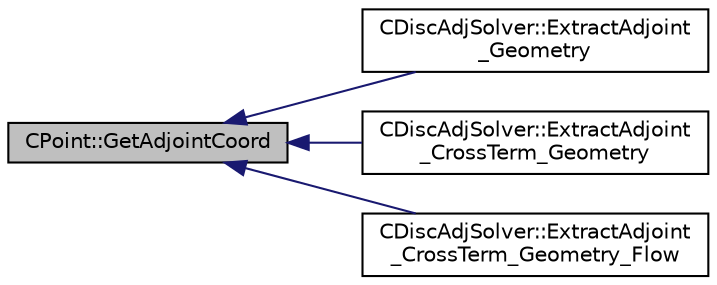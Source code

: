 digraph "CPoint::GetAdjointCoord"
{
  edge [fontname="Helvetica",fontsize="10",labelfontname="Helvetica",labelfontsize="10"];
  node [fontname="Helvetica",fontsize="10",shape=record];
  rankdir="LR";
  Node45 [label="CPoint::GetAdjointCoord",height=0.2,width=0.4,color="black", fillcolor="grey75", style="filled", fontcolor="black"];
  Node45 -> Node46 [dir="back",color="midnightblue",fontsize="10",style="solid",fontname="Helvetica"];
  Node46 [label="CDiscAdjSolver::ExtractAdjoint\l_Geometry",height=0.2,width=0.4,color="black", fillcolor="white", style="filled",URL="$class_c_disc_adj_solver.html#acd0d337e81eccf487ab7efafedced3b6",tooltip="A virtual member. "];
  Node45 -> Node47 [dir="back",color="midnightblue",fontsize="10",style="solid",fontname="Helvetica"];
  Node47 [label="CDiscAdjSolver::ExtractAdjoint\l_CrossTerm_Geometry",height=0.2,width=0.4,color="black", fillcolor="white", style="filled",URL="$class_c_disc_adj_solver.html#afca58edea64d0b368b11ae70f57b4bf5",tooltip="A virtual member. "];
  Node45 -> Node48 [dir="back",color="midnightblue",fontsize="10",style="solid",fontname="Helvetica"];
  Node48 [label="CDiscAdjSolver::ExtractAdjoint\l_CrossTerm_Geometry_Flow",height=0.2,width=0.4,color="black", fillcolor="white", style="filled",URL="$class_c_disc_adj_solver.html#a91d6e8daec629132ded7e265c48fc0d7",tooltip="A virtual member. "];
}
